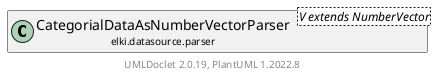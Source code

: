@startuml
    remove .*\.(Instance|Par|Parameterizer|Factory)$
    set namespaceSeparator none
    hide empty fields
    hide empty methods

    class "<size:14>CategorialDataAsNumberVectorParser.Par\n<size:10>elki.datasource.parser" as elki.datasource.parser.CategorialDataAsNumberVectorParser.Par<V extends NumberVector> [[CategorialDataAsNumberVectorParser.Par.html]] {
        +make(): CategorialDataAsNumberVectorParser<V extends NumberVector>
    }

    class "<size:14>NumberVectorLabelParser.Par\n<size:10>elki.datasource.parser" as elki.datasource.parser.NumberVectorLabelParser.Par<V extends NumberVector> [[NumberVectorLabelParser.Par.html]]
    class "<size:14>CategorialDataAsNumberVectorParser\n<size:10>elki.datasource.parser" as elki.datasource.parser.CategorialDataAsNumberVectorParser<V extends NumberVector> [[CategorialDataAsNumberVectorParser.html]]

    elki.datasource.parser.NumberVectorLabelParser.Par <|-- elki.datasource.parser.CategorialDataAsNumberVectorParser.Par
    elki.datasource.parser.CategorialDataAsNumberVectorParser +-- elki.datasource.parser.CategorialDataAsNumberVectorParser.Par

    center footer UMLDoclet 2.0.19, PlantUML 1.2022.8
@enduml
